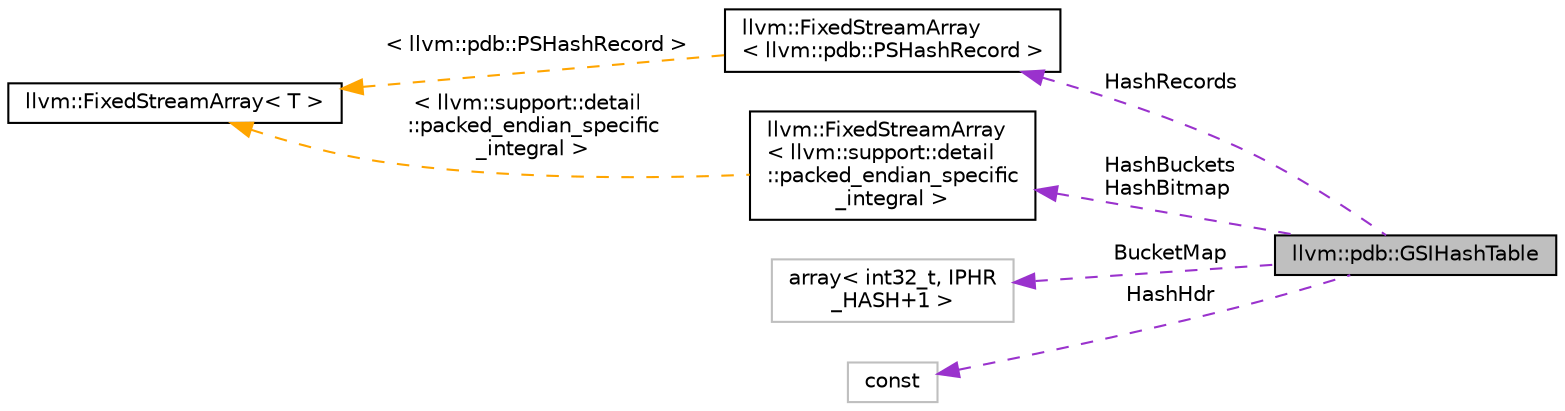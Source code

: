 digraph "llvm::pdb::GSIHashTable"
{
 // LATEX_PDF_SIZE
  bgcolor="transparent";
  edge [fontname="Helvetica",fontsize="10",labelfontname="Helvetica",labelfontsize="10"];
  node [fontname="Helvetica",fontsize="10",shape=record];
  rankdir="LR";
  Node1 [label="llvm::pdb::GSIHashTable",height=0.2,width=0.4,color="black", fillcolor="grey75", style="filled", fontcolor="black",tooltip="A readonly view of a hash table used in the globals and publics streams."];
  Node2 -> Node1 [dir="back",color="darkorchid3",fontsize="10",style="dashed",label=" HashRecords" ,fontname="Helvetica"];
  Node2 [label="llvm::FixedStreamArray\l\< llvm::pdb::PSHashRecord \>",height=0.2,width=0.4,color="black",URL="$classllvm_1_1FixedStreamArray.html",tooltip=" "];
  Node3 -> Node2 [dir="back",color="orange",fontsize="10",style="dashed",label=" \< llvm::pdb::PSHashRecord \>" ,fontname="Helvetica"];
  Node3 [label="llvm::FixedStreamArray\< T \>",height=0.2,width=0.4,color="black",URL="$classllvm_1_1FixedStreamArray.html",tooltip="FixedStreamArray is similar to VarStreamArray, except with each record having a fixed-length."];
  Node4 -> Node1 [dir="back",color="darkorchid3",fontsize="10",style="dashed",label=" BucketMap" ,fontname="Helvetica"];
  Node4 [label="array\< int32_t, IPHR\l_HASH+1 \>",height=0.2,width=0.4,color="grey75",tooltip=" "];
  Node5 -> Node1 [dir="back",color="darkorchid3",fontsize="10",style="dashed",label=" HashBuckets\nHashBitmap" ,fontname="Helvetica"];
  Node5 [label="llvm::FixedStreamArray\l\< llvm::support::detail\l::packed_endian_specific\l_integral \>",height=0.2,width=0.4,color="black",URL="$classllvm_1_1FixedStreamArray.html",tooltip=" "];
  Node3 -> Node5 [dir="back",color="orange",fontsize="10",style="dashed",label=" \< llvm::support::detail\l::packed_endian_specific\l_integral \>" ,fontname="Helvetica"];
  Node6 -> Node1 [dir="back",color="darkorchid3",fontsize="10",style="dashed",label=" HashHdr" ,fontname="Helvetica"];
  Node6 [label="const",height=0.2,width=0.4,color="grey75",tooltip=" "];
}
